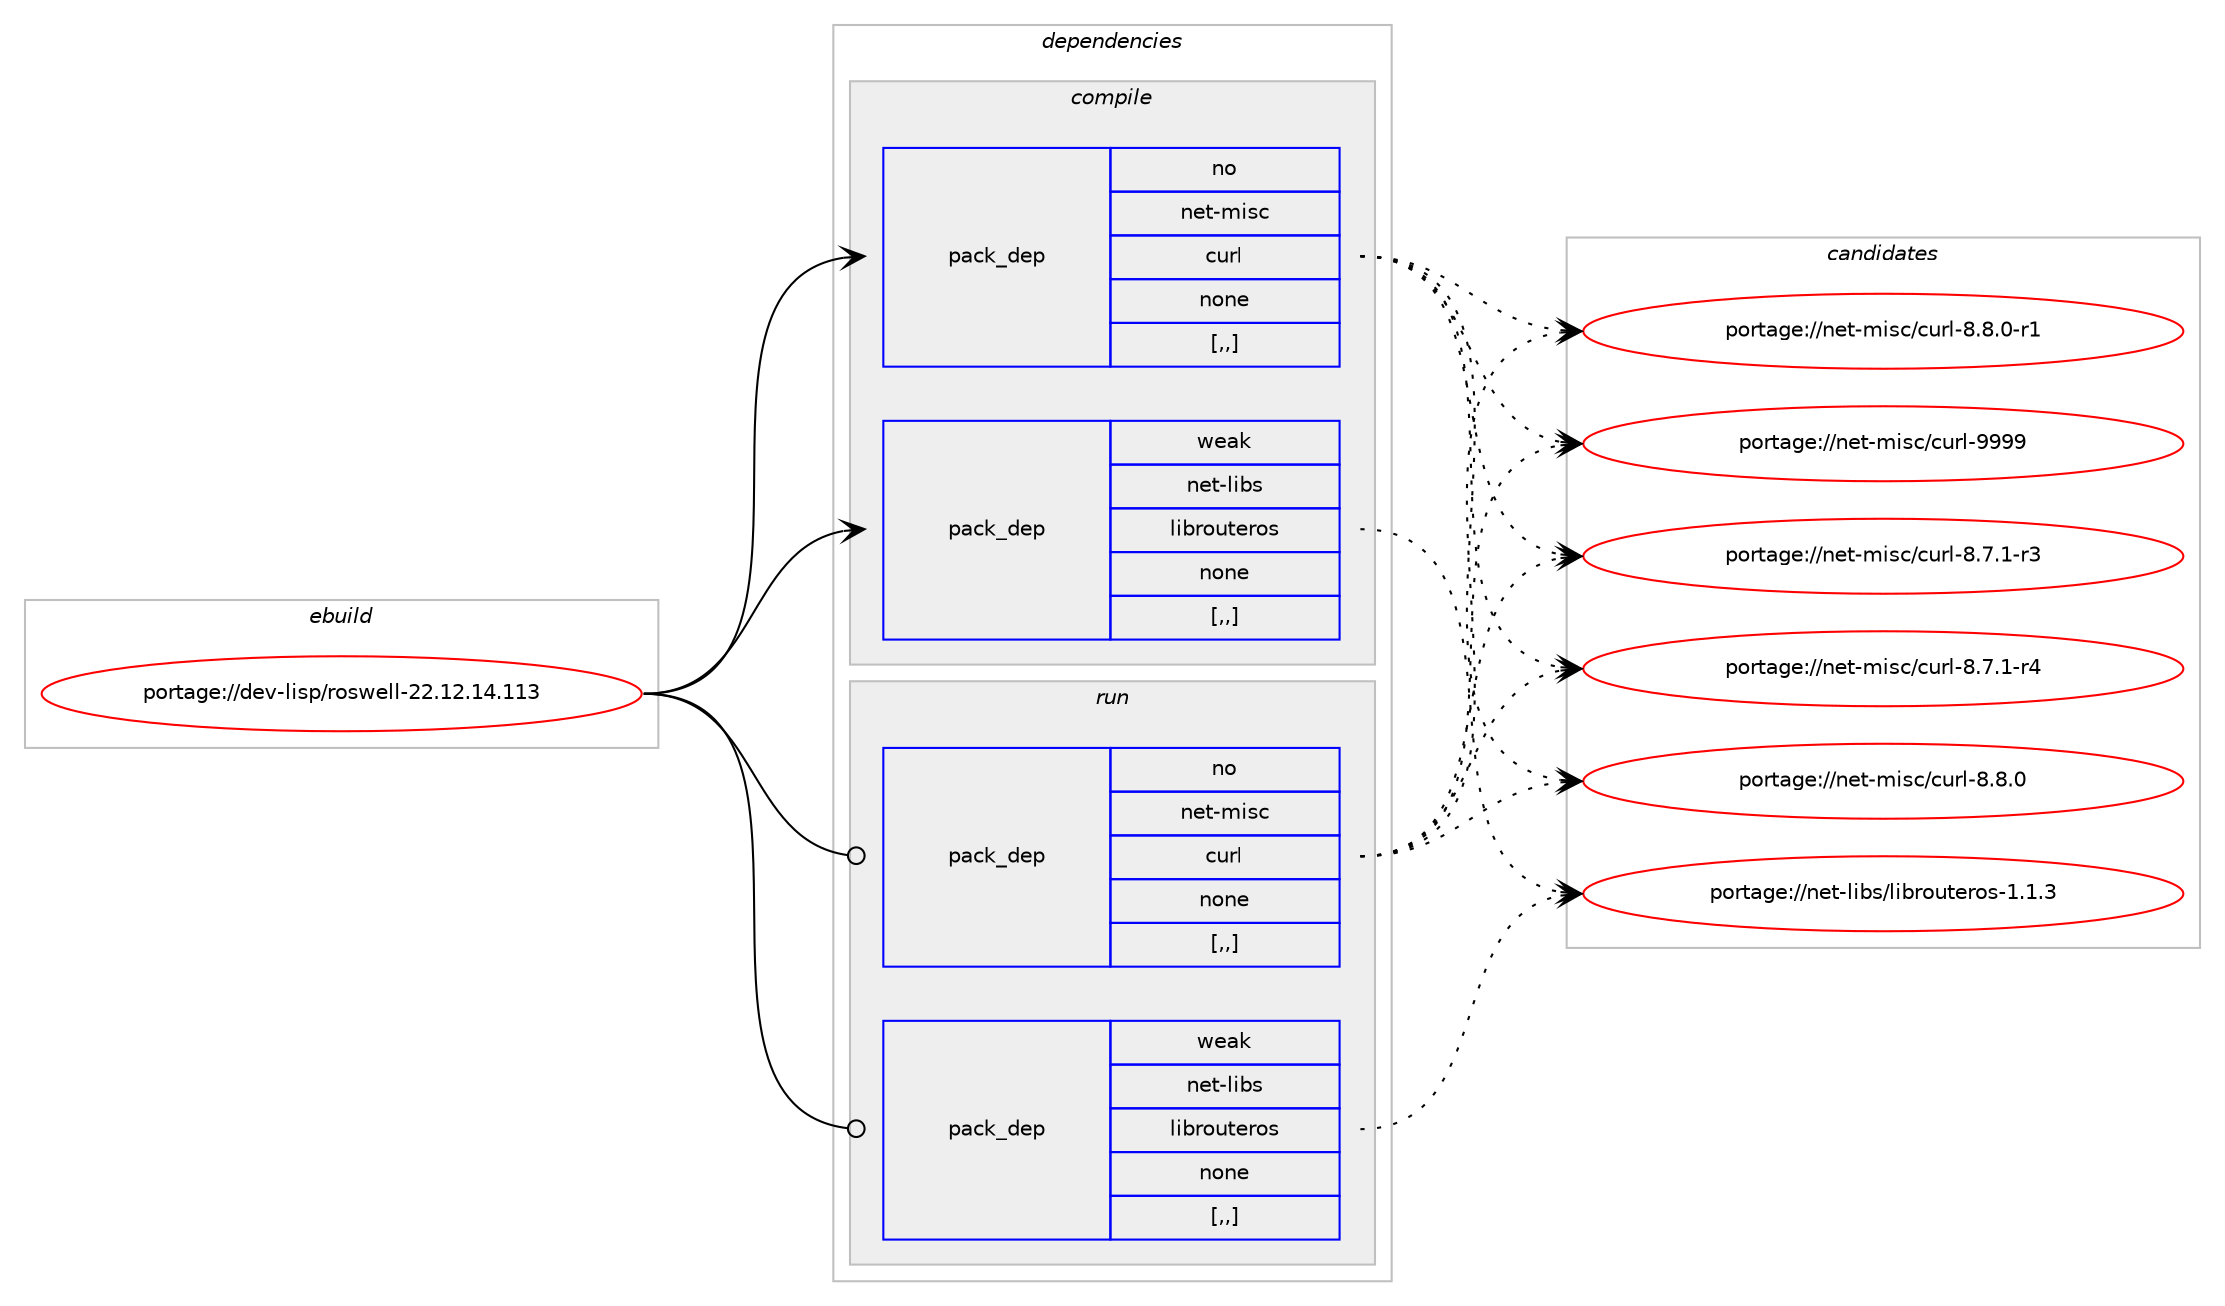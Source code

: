 digraph prolog {

# *************
# Graph options
# *************

newrank=true;
concentrate=true;
compound=true;
graph [rankdir=LR,fontname=Helvetica,fontsize=10,ranksep=1.5];#, ranksep=2.5, nodesep=0.2];
edge  [arrowhead=vee];
node  [fontname=Helvetica,fontsize=10];

# **********
# The ebuild
# **********

subgraph cluster_leftcol {
color=gray;
rank=same;
label=<<i>ebuild</i>>;
id [label="portage://dev-lisp/roswell-22.12.14.113", color=red, width=4, href="../dev-lisp/roswell-22.12.14.113.svg"];
}

# ****************
# The dependencies
# ****************

subgraph cluster_midcol {
color=gray;
label=<<i>dependencies</i>>;
subgraph cluster_compile {
fillcolor="#eeeeee";
style=filled;
label=<<i>compile</i>>;
subgraph pack83880 {
dependency113138 [label=<<TABLE BORDER="0" CELLBORDER="1" CELLSPACING="0" CELLPADDING="4" WIDTH="220"><TR><TD ROWSPAN="6" CELLPADDING="30">pack_dep</TD></TR><TR><TD WIDTH="110">no</TD></TR><TR><TD>net-misc</TD></TR><TR><TD>curl</TD></TR><TR><TD>none</TD></TR><TR><TD>[,,]</TD></TR></TABLE>>, shape=none, color=blue];
}
id:e -> dependency113138:w [weight=20,style="solid",arrowhead="vee"];
subgraph pack83881 {
dependency113139 [label=<<TABLE BORDER="0" CELLBORDER="1" CELLSPACING="0" CELLPADDING="4" WIDTH="220"><TR><TD ROWSPAN="6" CELLPADDING="30">pack_dep</TD></TR><TR><TD WIDTH="110">weak</TD></TR><TR><TD>net-libs</TD></TR><TR><TD>librouteros</TD></TR><TR><TD>none</TD></TR><TR><TD>[,,]</TD></TR></TABLE>>, shape=none, color=blue];
}
id:e -> dependency113139:w [weight=20,style="solid",arrowhead="vee"];
}
subgraph cluster_compileandrun {
fillcolor="#eeeeee";
style=filled;
label=<<i>compile and run</i>>;
}
subgraph cluster_run {
fillcolor="#eeeeee";
style=filled;
label=<<i>run</i>>;
subgraph pack83882 {
dependency113140 [label=<<TABLE BORDER="0" CELLBORDER="1" CELLSPACING="0" CELLPADDING="4" WIDTH="220"><TR><TD ROWSPAN="6" CELLPADDING="30">pack_dep</TD></TR><TR><TD WIDTH="110">no</TD></TR><TR><TD>net-misc</TD></TR><TR><TD>curl</TD></TR><TR><TD>none</TD></TR><TR><TD>[,,]</TD></TR></TABLE>>, shape=none, color=blue];
}
id:e -> dependency113140:w [weight=20,style="solid",arrowhead="odot"];
subgraph pack83883 {
dependency113141 [label=<<TABLE BORDER="0" CELLBORDER="1" CELLSPACING="0" CELLPADDING="4" WIDTH="220"><TR><TD ROWSPAN="6" CELLPADDING="30">pack_dep</TD></TR><TR><TD WIDTH="110">weak</TD></TR><TR><TD>net-libs</TD></TR><TR><TD>librouteros</TD></TR><TR><TD>none</TD></TR><TR><TD>[,,]</TD></TR></TABLE>>, shape=none, color=blue];
}
id:e -> dependency113141:w [weight=20,style="solid",arrowhead="odot"];
}
}

# **************
# The candidates
# **************

subgraph cluster_choices {
rank=same;
color=gray;
label=<<i>candidates</i>>;

subgraph choice83880 {
color=black;
nodesep=1;
choice110101116451091051159947991171141084556465546494511451 [label="portage://net-misc/curl-8.7.1-r3", color=red, width=4,href="../net-misc/curl-8.7.1-r3.svg"];
choice110101116451091051159947991171141084556465546494511452 [label="portage://net-misc/curl-8.7.1-r4", color=red, width=4,href="../net-misc/curl-8.7.1-r4.svg"];
choice11010111645109105115994799117114108455646564648 [label="portage://net-misc/curl-8.8.0", color=red, width=4,href="../net-misc/curl-8.8.0.svg"];
choice110101116451091051159947991171141084556465646484511449 [label="portage://net-misc/curl-8.8.0-r1", color=red, width=4,href="../net-misc/curl-8.8.0-r1.svg"];
choice110101116451091051159947991171141084557575757 [label="portage://net-misc/curl-9999", color=red, width=4,href="../net-misc/curl-9999.svg"];
dependency113138:e -> choice110101116451091051159947991171141084556465546494511451:w [style=dotted,weight="100"];
dependency113138:e -> choice110101116451091051159947991171141084556465546494511452:w [style=dotted,weight="100"];
dependency113138:e -> choice11010111645109105115994799117114108455646564648:w [style=dotted,weight="100"];
dependency113138:e -> choice110101116451091051159947991171141084556465646484511449:w [style=dotted,weight="100"];
dependency113138:e -> choice110101116451091051159947991171141084557575757:w [style=dotted,weight="100"];
}
subgraph choice83881 {
color=black;
nodesep=1;
choice11010111645108105981154710810598114111117116101114111115454946494651 [label="portage://net-libs/librouteros-1.1.3", color=red, width=4,href="../net-libs/librouteros-1.1.3.svg"];
dependency113139:e -> choice11010111645108105981154710810598114111117116101114111115454946494651:w [style=dotted,weight="100"];
}
subgraph choice83882 {
color=black;
nodesep=1;
choice110101116451091051159947991171141084556465546494511451 [label="portage://net-misc/curl-8.7.1-r3", color=red, width=4,href="../net-misc/curl-8.7.1-r3.svg"];
choice110101116451091051159947991171141084556465546494511452 [label="portage://net-misc/curl-8.7.1-r4", color=red, width=4,href="../net-misc/curl-8.7.1-r4.svg"];
choice11010111645109105115994799117114108455646564648 [label="portage://net-misc/curl-8.8.0", color=red, width=4,href="../net-misc/curl-8.8.0.svg"];
choice110101116451091051159947991171141084556465646484511449 [label="portage://net-misc/curl-8.8.0-r1", color=red, width=4,href="../net-misc/curl-8.8.0-r1.svg"];
choice110101116451091051159947991171141084557575757 [label="portage://net-misc/curl-9999", color=red, width=4,href="../net-misc/curl-9999.svg"];
dependency113140:e -> choice110101116451091051159947991171141084556465546494511451:w [style=dotted,weight="100"];
dependency113140:e -> choice110101116451091051159947991171141084556465546494511452:w [style=dotted,weight="100"];
dependency113140:e -> choice11010111645109105115994799117114108455646564648:w [style=dotted,weight="100"];
dependency113140:e -> choice110101116451091051159947991171141084556465646484511449:w [style=dotted,weight="100"];
dependency113140:e -> choice110101116451091051159947991171141084557575757:w [style=dotted,weight="100"];
}
subgraph choice83883 {
color=black;
nodesep=1;
choice11010111645108105981154710810598114111117116101114111115454946494651 [label="portage://net-libs/librouteros-1.1.3", color=red, width=4,href="../net-libs/librouteros-1.1.3.svg"];
dependency113141:e -> choice11010111645108105981154710810598114111117116101114111115454946494651:w [style=dotted,weight="100"];
}
}

}
